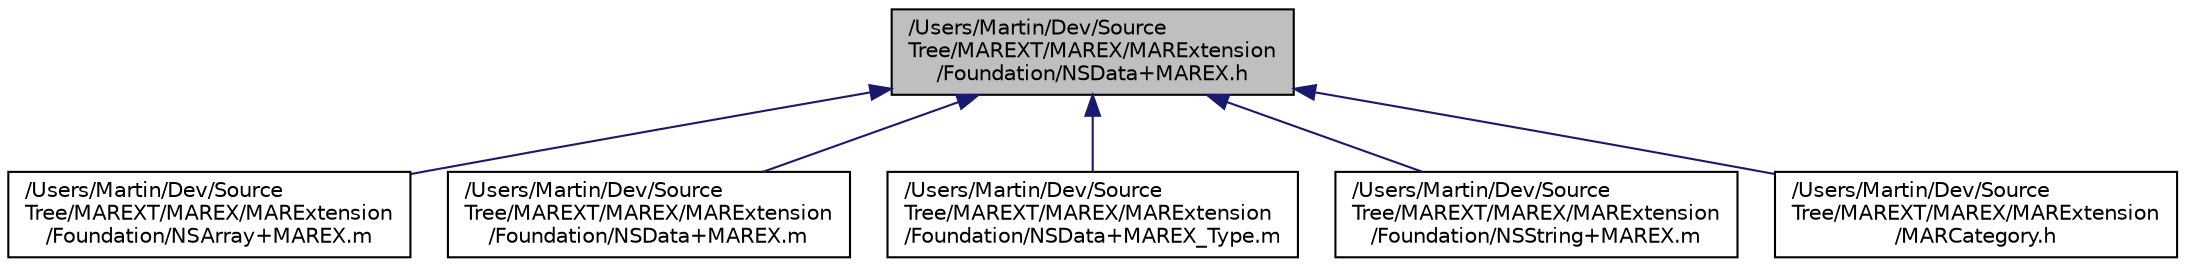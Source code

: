digraph "/Users/Martin/Dev/SourceTree/MAREXT/MAREX/MARExtension/Foundation/NSData+MAREX.h"
{
  edge [fontname="Helvetica",fontsize="10",labelfontname="Helvetica",labelfontsize="10"];
  node [fontname="Helvetica",fontsize="10",shape=record];
  Node2 [label="/Users/Martin/Dev/Source\lTree/MAREXT/MAREX/MARExtension\l/Foundation/NSData+MAREX.h",height=0.2,width=0.4,color="black", fillcolor="grey75", style="filled", fontcolor="black"];
  Node2 -> Node3 [dir="back",color="midnightblue",fontsize="10",style="solid",fontname="Helvetica"];
  Node3 [label="/Users/Martin/Dev/Source\lTree/MAREXT/MAREX/MARExtension\l/Foundation/NSArray+MAREX.m",height=0.2,width=0.4,color="black", fillcolor="white", style="filled",URL="$_n_s_array_09_m_a_r_e_x_8m.html"];
  Node2 -> Node4 [dir="back",color="midnightblue",fontsize="10",style="solid",fontname="Helvetica"];
  Node4 [label="/Users/Martin/Dev/Source\lTree/MAREXT/MAREX/MARExtension\l/Foundation/NSData+MAREX.m",height=0.2,width=0.4,color="black", fillcolor="white", style="filled",URL="$_n_s_data_09_m_a_r_e_x_8m.html"];
  Node2 -> Node5 [dir="back",color="midnightblue",fontsize="10",style="solid",fontname="Helvetica"];
  Node5 [label="/Users/Martin/Dev/Source\lTree/MAREXT/MAREX/MARExtension\l/Foundation/NSData+MAREX_Type.m",height=0.2,width=0.4,color="black", fillcolor="white", style="filled",URL="$_n_s_data_09_m_a_r_e_x___type_8m.html"];
  Node2 -> Node6 [dir="back",color="midnightblue",fontsize="10",style="solid",fontname="Helvetica"];
  Node6 [label="/Users/Martin/Dev/Source\lTree/MAREXT/MAREX/MARExtension\l/Foundation/NSString+MAREX.m",height=0.2,width=0.4,color="black", fillcolor="white", style="filled",URL="$_n_s_string_09_m_a_r_e_x_8m.html"];
  Node2 -> Node7 [dir="back",color="midnightblue",fontsize="10",style="solid",fontname="Helvetica"];
  Node7 [label="/Users/Martin/Dev/Source\lTree/MAREXT/MAREX/MARExtension\l/MARCategory.h",height=0.2,width=0.4,color="black", fillcolor="white", style="filled",URL="$_m_a_r_category_8h.html"];
}
